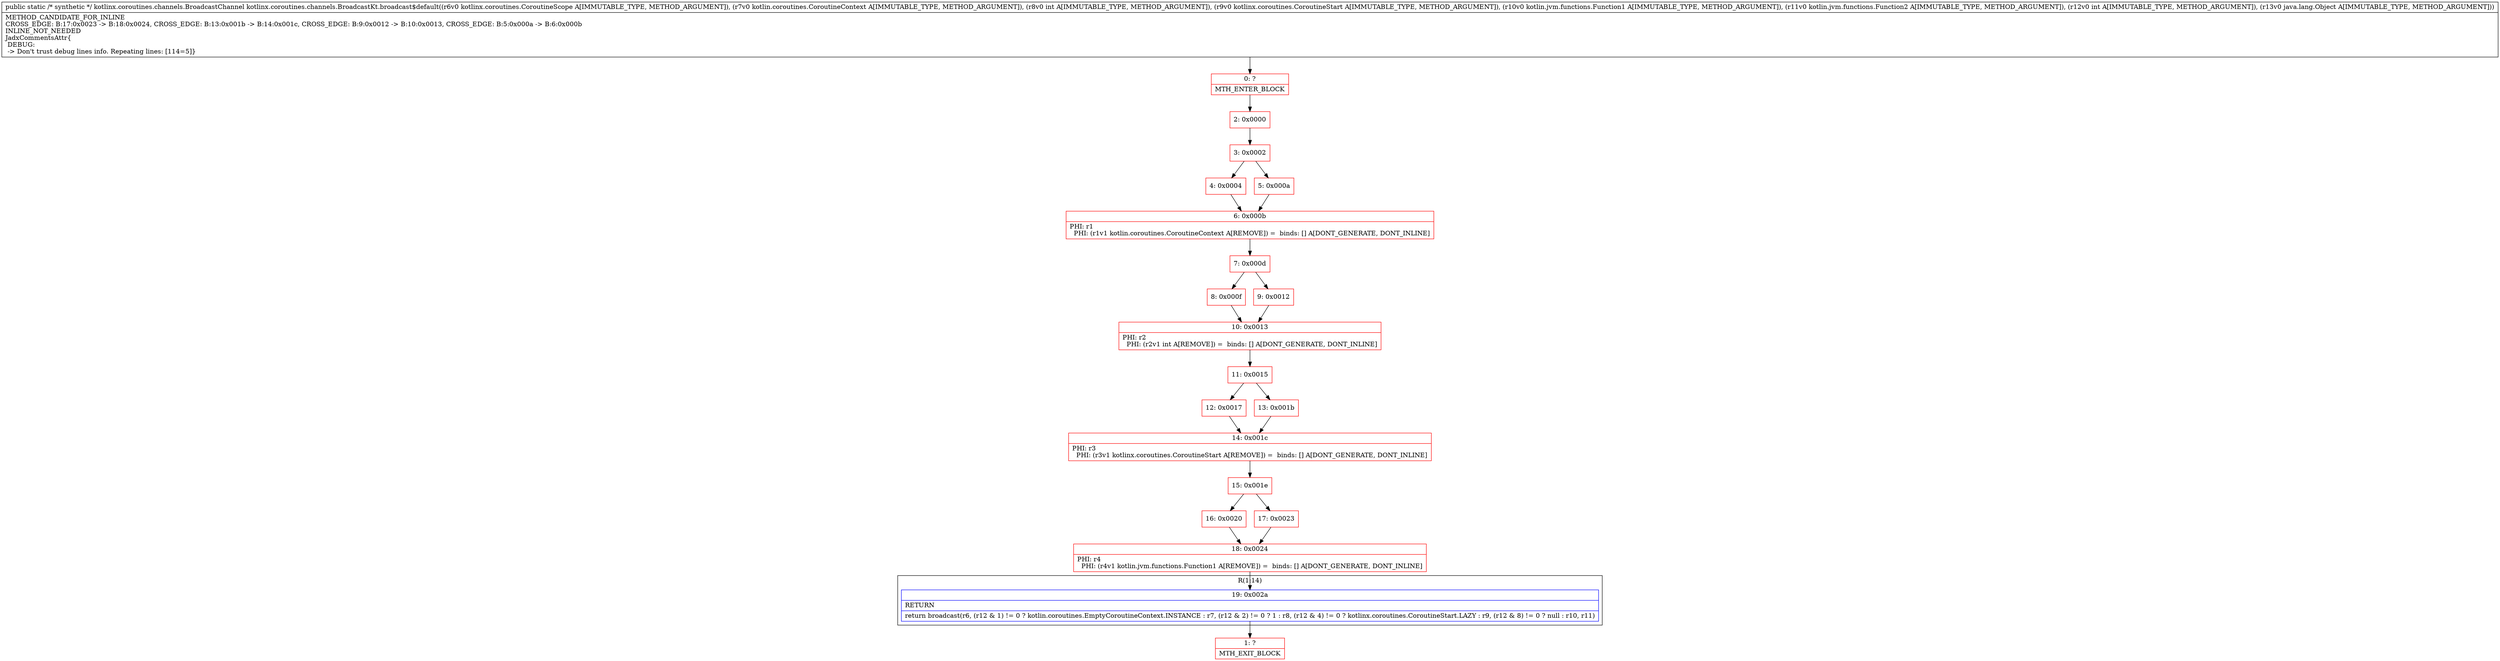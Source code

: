 digraph "CFG forkotlinx.coroutines.channels.BroadcastKt.broadcast$default(Lkotlinx\/coroutines\/CoroutineScope;Lkotlin\/coroutines\/CoroutineContext;ILkotlinx\/coroutines\/CoroutineStart;Lkotlin\/jvm\/functions\/Function1;Lkotlin\/jvm\/functions\/Function2;ILjava\/lang\/Object;)Lkotlinx\/coroutines\/channels\/BroadcastChannel;" {
subgraph cluster_Region_318011016 {
label = "R(1:14)";
node [shape=record,color=blue];
Node_19 [shape=record,label="{19\:\ 0x002a|RETURN\l|return broadcast(r6, (r12 & 1) != 0 ? kotlin.coroutines.EmptyCoroutineContext.INSTANCE : r7, (r12 & 2) != 0 ? 1 : r8, (r12 & 4) != 0 ? kotlinx.coroutines.CoroutineStart.LAZY : r9, (r12 & 8) != 0 ? null : r10, r11)\l}"];
}
Node_0 [shape=record,color=red,label="{0\:\ ?|MTH_ENTER_BLOCK\l}"];
Node_2 [shape=record,color=red,label="{2\:\ 0x0000}"];
Node_3 [shape=record,color=red,label="{3\:\ 0x0002}"];
Node_4 [shape=record,color=red,label="{4\:\ 0x0004}"];
Node_6 [shape=record,color=red,label="{6\:\ 0x000b|PHI: r1 \l  PHI: (r1v1 kotlin.coroutines.CoroutineContext A[REMOVE]) =  binds: [] A[DONT_GENERATE, DONT_INLINE]\l}"];
Node_7 [shape=record,color=red,label="{7\:\ 0x000d}"];
Node_8 [shape=record,color=red,label="{8\:\ 0x000f}"];
Node_10 [shape=record,color=red,label="{10\:\ 0x0013|PHI: r2 \l  PHI: (r2v1 int A[REMOVE]) =  binds: [] A[DONT_GENERATE, DONT_INLINE]\l}"];
Node_11 [shape=record,color=red,label="{11\:\ 0x0015}"];
Node_12 [shape=record,color=red,label="{12\:\ 0x0017}"];
Node_14 [shape=record,color=red,label="{14\:\ 0x001c|PHI: r3 \l  PHI: (r3v1 kotlinx.coroutines.CoroutineStart A[REMOVE]) =  binds: [] A[DONT_GENERATE, DONT_INLINE]\l}"];
Node_15 [shape=record,color=red,label="{15\:\ 0x001e}"];
Node_16 [shape=record,color=red,label="{16\:\ 0x0020}"];
Node_18 [shape=record,color=red,label="{18\:\ 0x0024|PHI: r4 \l  PHI: (r4v1 kotlin.jvm.functions.Function1 A[REMOVE]) =  binds: [] A[DONT_GENERATE, DONT_INLINE]\l}"];
Node_1 [shape=record,color=red,label="{1\:\ ?|MTH_EXIT_BLOCK\l}"];
Node_17 [shape=record,color=red,label="{17\:\ 0x0023}"];
Node_13 [shape=record,color=red,label="{13\:\ 0x001b}"];
Node_9 [shape=record,color=red,label="{9\:\ 0x0012}"];
Node_5 [shape=record,color=red,label="{5\:\ 0x000a}"];
MethodNode[shape=record,label="{public static \/* synthetic *\/ kotlinx.coroutines.channels.BroadcastChannel kotlinx.coroutines.channels.BroadcastKt.broadcast$default((r6v0 kotlinx.coroutines.CoroutineScope A[IMMUTABLE_TYPE, METHOD_ARGUMENT]), (r7v0 kotlin.coroutines.CoroutineContext A[IMMUTABLE_TYPE, METHOD_ARGUMENT]), (r8v0 int A[IMMUTABLE_TYPE, METHOD_ARGUMENT]), (r9v0 kotlinx.coroutines.CoroutineStart A[IMMUTABLE_TYPE, METHOD_ARGUMENT]), (r10v0 kotlin.jvm.functions.Function1 A[IMMUTABLE_TYPE, METHOD_ARGUMENT]), (r11v0 kotlin.jvm.functions.Function2 A[IMMUTABLE_TYPE, METHOD_ARGUMENT]), (r12v0 int A[IMMUTABLE_TYPE, METHOD_ARGUMENT]), (r13v0 java.lang.Object A[IMMUTABLE_TYPE, METHOD_ARGUMENT]))  | METHOD_CANDIDATE_FOR_INLINE\lCROSS_EDGE: B:17:0x0023 \-\> B:18:0x0024, CROSS_EDGE: B:13:0x001b \-\> B:14:0x001c, CROSS_EDGE: B:9:0x0012 \-\> B:10:0x0013, CROSS_EDGE: B:5:0x000a \-\> B:6:0x000b\lINLINE_NOT_NEEDED\lJadxCommentsAttr\{\l DEBUG: \l \-\> Don't trust debug lines info. Repeating lines: [114=5]\}\l}"];
MethodNode -> Node_0;Node_19 -> Node_1;
Node_0 -> Node_2;
Node_2 -> Node_3;
Node_3 -> Node_4;
Node_3 -> Node_5;
Node_4 -> Node_6;
Node_6 -> Node_7;
Node_7 -> Node_8;
Node_7 -> Node_9;
Node_8 -> Node_10;
Node_10 -> Node_11;
Node_11 -> Node_12;
Node_11 -> Node_13;
Node_12 -> Node_14;
Node_14 -> Node_15;
Node_15 -> Node_16;
Node_15 -> Node_17;
Node_16 -> Node_18;
Node_18 -> Node_19;
Node_17 -> Node_18;
Node_13 -> Node_14;
Node_9 -> Node_10;
Node_5 -> Node_6;
}

